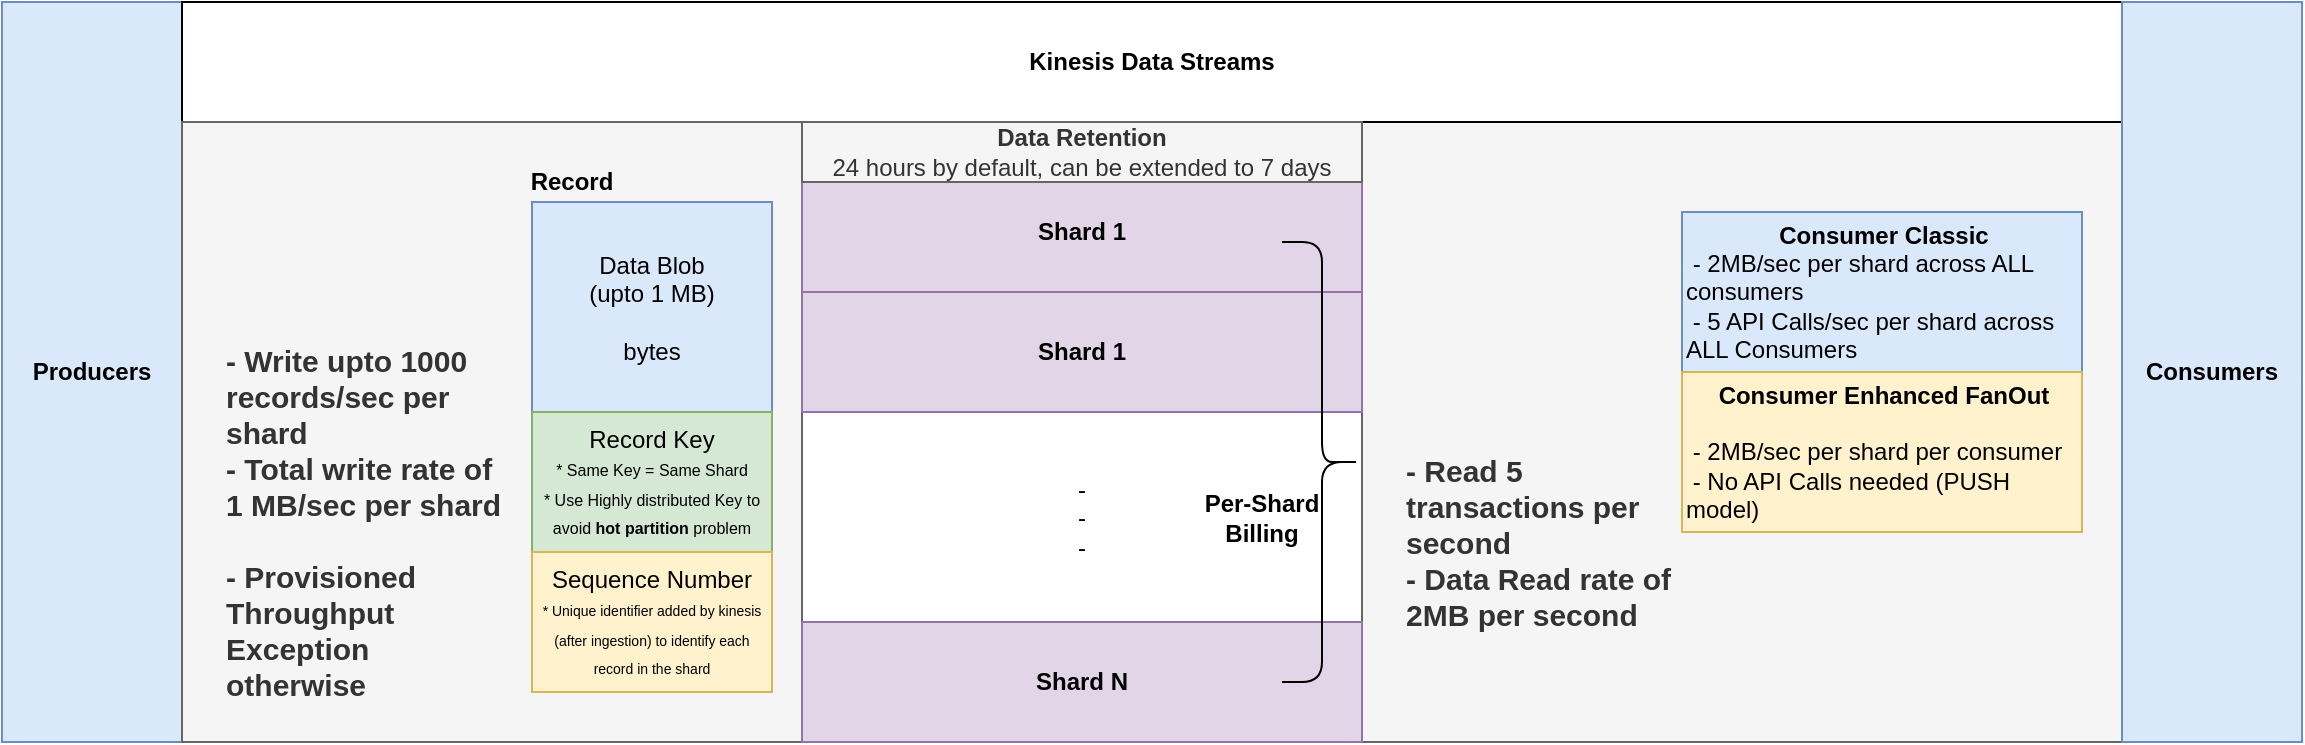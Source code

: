 <mxfile version="14.1.8" type="device"><diagram id="S1SHOGO7cP47NGEPrf-e" name="Page-1"><mxGraphModel dx="1088" dy="687" grid="1" gridSize="10" guides="1" tooltips="1" connect="1" arrows="1" fold="1" page="1" pageScale="1" pageWidth="850" pageHeight="1100" math="0" shadow="0"><root><mxCell id="0"/><mxCell id="1" parent="0"/><mxCell id="eN0viqJA6C1g5ssHV_1M-18" value="&lt;div style=&quot;font-size: 15px&quot;&gt;&lt;br&gt;&lt;/div&gt;" style="rounded=0;whiteSpace=wrap;html=1;align=center;fillColor=#f5f5f5;strokeColor=#666666;fontColor=#333333;" vertex="1" parent="1"><mxGeometry x="720" y="230" width="380" height="310" as="geometry"/></mxCell><mxCell id="eN0viqJA6C1g5ssHV_1M-1" value="&lt;b&gt;Producers&lt;/b&gt;" style="rounded=0;whiteSpace=wrap;html=1;fillColor=#dae8fc;strokeColor=#6c8ebf;" vertex="1" parent="1"><mxGeometry x="40" y="170" width="90" height="370" as="geometry"/></mxCell><mxCell id="eN0viqJA6C1g5ssHV_1M-2" value="&lt;b&gt;Kinesis Data Streams&lt;/b&gt;" style="rounded=0;whiteSpace=wrap;html=1;" vertex="1" parent="1"><mxGeometry x="130" y="170" width="970" height="60" as="geometry"/></mxCell><mxCell id="eN0viqJA6C1g5ssHV_1M-3" value="&lt;b&gt;Consumers&lt;/b&gt;" style="rounded=0;whiteSpace=wrap;html=1;fillColor=#dae8fc;strokeColor=#6c8ebf;" vertex="1" parent="1"><mxGeometry x="1100" y="170" width="90" height="370" as="geometry"/></mxCell><mxCell id="eN0viqJA6C1g5ssHV_1M-5" value="&lt;div style=&quot;font-size: 15px&quot;&gt;&lt;br&gt;&lt;/div&gt;" style="rounded=0;whiteSpace=wrap;html=1;align=center;fillColor=#f5f5f5;strokeColor=#666666;fontColor=#333333;" vertex="1" parent="1"><mxGeometry x="130" y="230" width="310" height="310" as="geometry"/></mxCell><mxCell id="eN0viqJA6C1g5ssHV_1M-6" value="&lt;b&gt;Shard 1&lt;/b&gt;" style="rounded=0;whiteSpace=wrap;html=1;fillColor=#e1d5e7;strokeColor=#9673a6;" vertex="1" parent="1"><mxGeometry x="440" y="255" width="280" height="60" as="geometry"/></mxCell><mxCell id="eN0viqJA6C1g5ssHV_1M-7" value="Data Blob&lt;br&gt;(upto 1 MB)&lt;br&gt;&lt;br&gt;bytes" style="rounded=0;whiteSpace=wrap;html=1;fillColor=#dae8fc;strokeColor=#6c8ebf;" vertex="1" parent="1"><mxGeometry x="305" y="270" width="120" height="105" as="geometry"/></mxCell><mxCell id="eN0viqJA6C1g5ssHV_1M-8" value="Record Key&lt;br&gt;&lt;font style=&quot;font-size: 8px&quot;&gt;* Same Key = Same Shard&lt;br&gt;* Use Highly distributed Key to avoid &lt;b&gt;hot partition &lt;/b&gt;problem&lt;br&gt;&lt;/font&gt;" style="rounded=0;whiteSpace=wrap;html=1;fillColor=#d5e8d4;strokeColor=#82b366;" vertex="1" parent="1"><mxGeometry x="305" y="375" width="120" height="70" as="geometry"/></mxCell><mxCell id="eN0viqJA6C1g5ssHV_1M-9" value="Sequence Number&lt;br&gt;&lt;font style=&quot;font-size: 7px&quot;&gt;* Unique identifier added by kinesis (after ingestion) to identify each record in the shard&lt;/font&gt;" style="rounded=0;whiteSpace=wrap;html=1;fillColor=#fff2cc;strokeColor=#d6b656;" vertex="1" parent="1"><mxGeometry x="305" y="445" width="120" height="70" as="geometry"/></mxCell><mxCell id="eN0viqJA6C1g5ssHV_1M-10" value="&lt;div style=&quot;color: rgb(51 , 51 , 51) ; font-size: 15px&quot;&gt;&lt;b&gt;- Write upto 1000 records/sec per shard&lt;/b&gt;&lt;/div&gt;&lt;div style=&quot;color: rgb(51 , 51 , 51) ; font-size: 15px&quot;&gt;&lt;b&gt;- Total write rate of 1 MB/sec per shard&lt;/b&gt;&lt;/div&gt;&lt;div style=&quot;color: rgb(51 , 51 , 51) ; font-size: 15px&quot;&gt;&lt;b&gt;&lt;br&gt;&lt;/b&gt;&lt;/div&gt;&lt;div style=&quot;color: rgb(51 , 51 , 51) ; font-size: 15px&quot;&gt;&lt;b&gt;- Provisioned Throughput Exception otherwise&lt;/b&gt;&lt;/div&gt;" style="text;html=1;strokeColor=none;fillColor=none;align=left;verticalAlign=middle;whiteSpace=wrap;rounded=0;" vertex="1" parent="1"><mxGeometry x="150" y="320" width="140" height="220" as="geometry"/></mxCell><mxCell id="eN0viqJA6C1g5ssHV_1M-11" value="&lt;b&gt;Record&lt;/b&gt;" style="text;html=1;strokeColor=none;fillColor=none;align=center;verticalAlign=middle;whiteSpace=wrap;rounded=0;" vertex="1" parent="1"><mxGeometry x="305" y="250" width="40" height="20" as="geometry"/></mxCell><mxCell id="eN0viqJA6C1g5ssHV_1M-12" value="&lt;b&gt;Shard 1&lt;/b&gt;" style="rounded=0;whiteSpace=wrap;html=1;fillColor=#e1d5e7;strokeColor=#9673a6;" vertex="1" parent="1"><mxGeometry x="440" y="315" width="280" height="60" as="geometry"/></mxCell><mxCell id="eN0viqJA6C1g5ssHV_1M-13" value="&lt;b&gt;Shard N&lt;/b&gt;" style="rounded=0;whiteSpace=wrap;html=1;fillColor=#e1d5e7;strokeColor=#9673a6;" vertex="1" parent="1"><mxGeometry x="440" y="480" width="280" height="60" as="geometry"/></mxCell><mxCell id="eN0viqJA6C1g5ssHV_1M-14" value="-&lt;br&gt;-&lt;br&gt;-" style="text;html=1;align=center;verticalAlign=middle;whiteSpace=wrap;rounded=0;" vertex="1" parent="1"><mxGeometry x="440" y="375" width="280" height="105" as="geometry"/></mxCell><mxCell id="eN0viqJA6C1g5ssHV_1M-15" value="" style="shape=curlyBracket;whiteSpace=wrap;html=1;rounded=1;align=left;rotation=-180;size=0.5;" vertex="1" parent="1"><mxGeometry x="680" y="290" width="40" height="220" as="geometry"/></mxCell><mxCell id="eN0viqJA6C1g5ssHV_1M-16" value="&lt;b&gt;Per-Shard Billing&lt;/b&gt;" style="text;html=1;strokeColor=none;fillColor=none;align=center;verticalAlign=middle;whiteSpace=wrap;rounded=0;" vertex="1" parent="1"><mxGeometry x="640" y="402.5" width="60" height="50" as="geometry"/></mxCell><mxCell id="eN0viqJA6C1g5ssHV_1M-17" value="&lt;div style=&quot;color: rgb(51 , 51 , 51) ; font-size: 15px&quot;&gt;&lt;b&gt;- Read 5 transactions per second&amp;nbsp;&lt;/b&gt;&lt;/div&gt;&lt;div style=&quot;color: rgb(51 , 51 , 51) ; font-size: 15px&quot;&gt;&lt;b&gt;- Data Read rate of 2MB per second&lt;/b&gt;&lt;/div&gt;" style="text;html=1;strokeColor=none;fillColor=none;align=left;verticalAlign=middle;whiteSpace=wrap;rounded=0;" vertex="1" parent="1"><mxGeometry x="740" y="370" width="140" height="140" as="geometry"/></mxCell><mxCell id="eN0viqJA6C1g5ssHV_1M-19" value="&lt;div style=&quot;text-align: center&quot;&gt;&lt;b&gt;Consumer Classic&lt;/b&gt;&lt;/div&gt;&lt;div&gt;&lt;span&gt;&amp;nbsp;- 2MB/sec per shard across ALL consumers&lt;/span&gt;&lt;/div&gt;&amp;nbsp;- 5 API Calls/sec per shard across ALL Consumers" style="rounded=0;whiteSpace=wrap;html=1;align=left;fillColor=#dae8fc;strokeColor=#6c8ebf;" vertex="1" parent="1"><mxGeometry x="880" y="275" width="200" height="80" as="geometry"/></mxCell><mxCell id="eN0viqJA6C1g5ssHV_1M-20" value="&lt;div style=&quot;text-align: center&quot;&gt;&lt;b&gt;Consumer Enhanced FanOut&lt;/b&gt;&lt;/div&gt;&lt;div&gt;&lt;b&gt;&lt;br&gt;&lt;/b&gt;&lt;/div&gt;&lt;div&gt;&lt;span&gt;&amp;nbsp;- 2MB/sec per shard per consumer&lt;/span&gt;&lt;/div&gt;&amp;nbsp;- No API Calls needed (PUSH model)" style="rounded=0;whiteSpace=wrap;html=1;align=left;fillColor=#fff2cc;strokeColor=#d6b656;" vertex="1" parent="1"><mxGeometry x="880" y="355" width="200" height="80" as="geometry"/></mxCell><mxCell id="eN0viqJA6C1g5ssHV_1M-22" value="&lt;div&gt;&lt;b&gt;Data Retention&lt;/b&gt;&lt;/div&gt;&lt;div&gt;&lt;span&gt;24 hours by default, can be extended to 7 days&lt;/span&gt;&lt;/div&gt;" style="rounded=0;whiteSpace=wrap;html=1;align=center;fillColor=#f5f5f5;strokeColor=#666666;fontColor=#333333;" vertex="1" parent="1"><mxGeometry x="440" y="230" width="280" height="30" as="geometry"/></mxCell></root></mxGraphModel></diagram></mxfile>